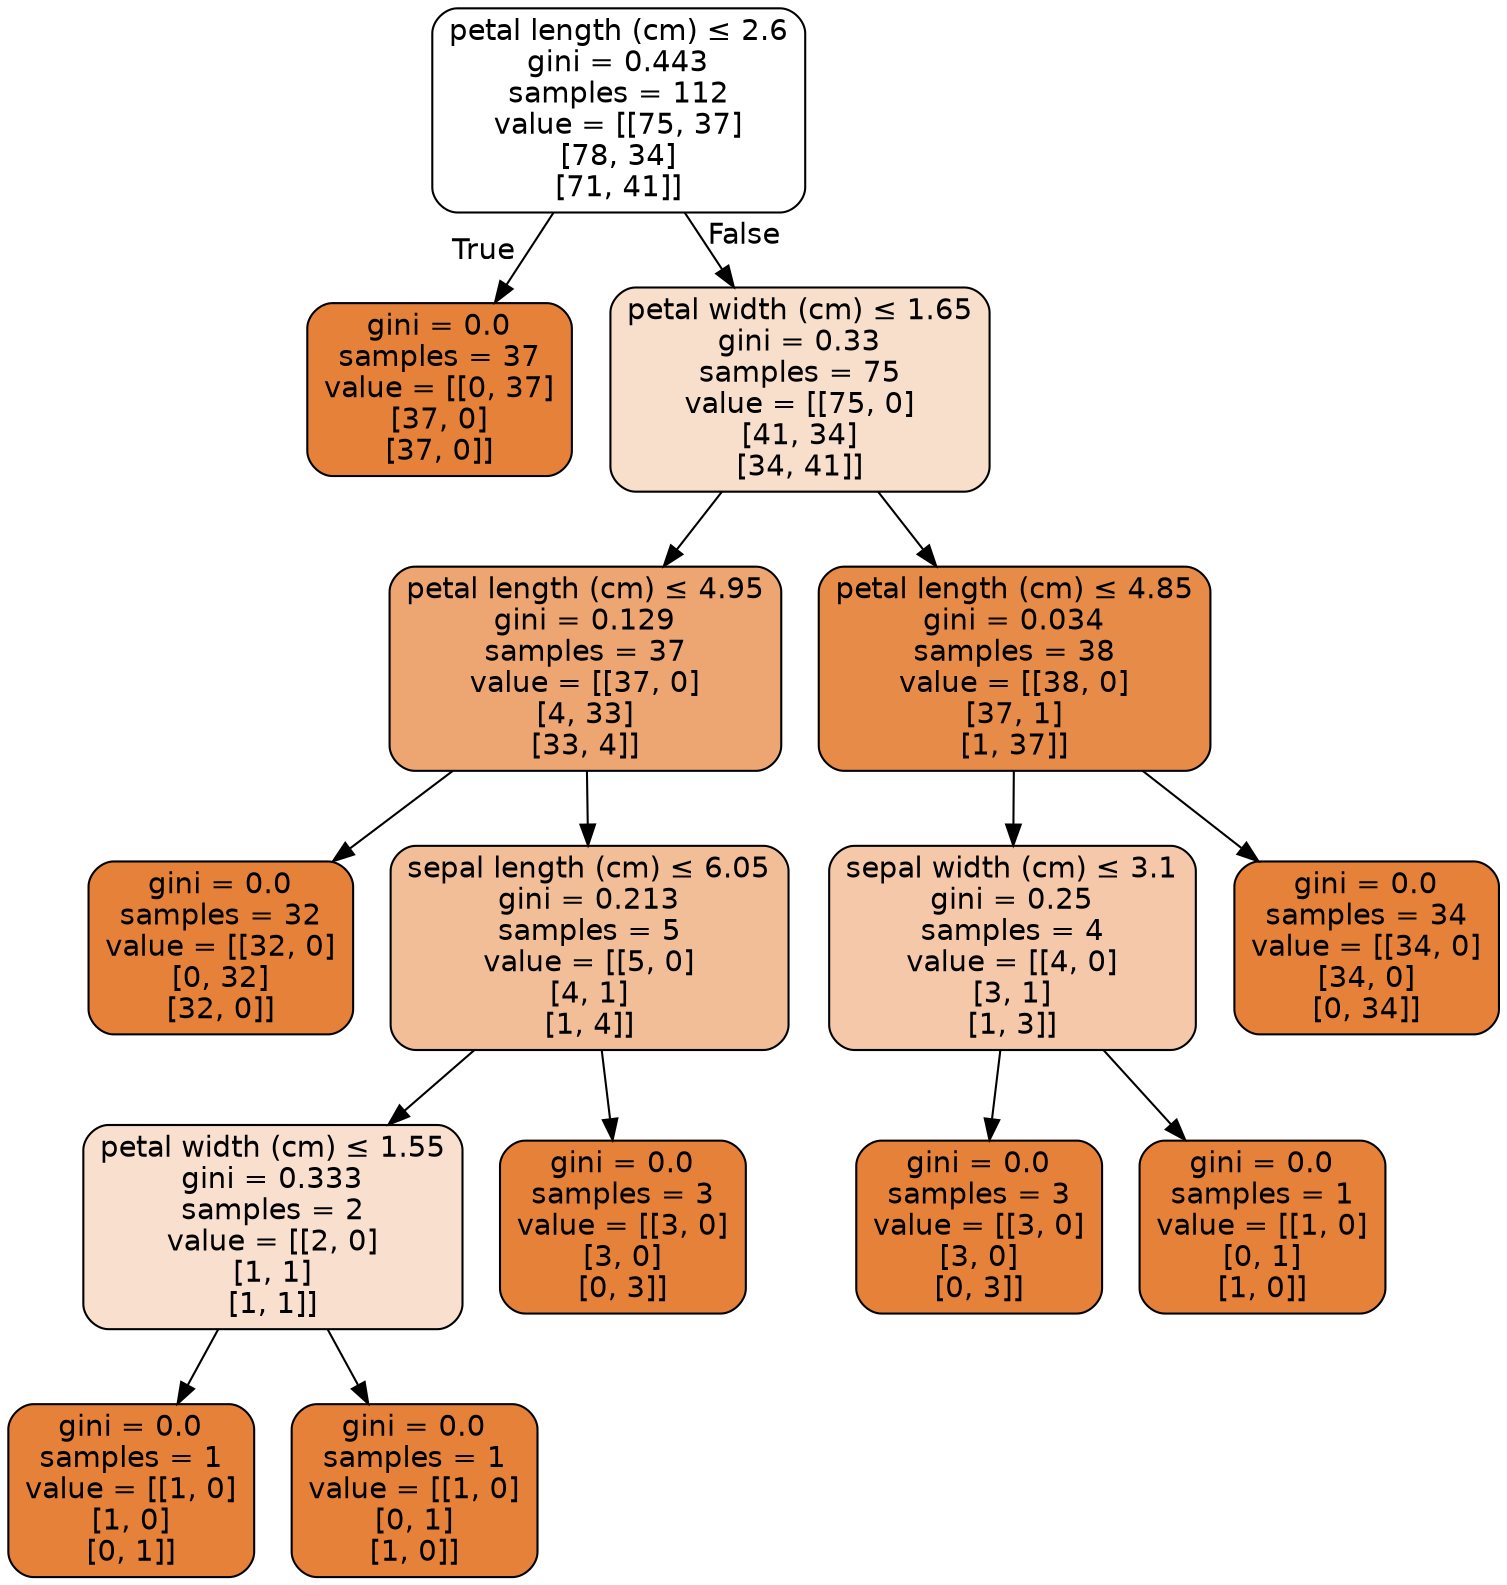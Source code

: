 digraph Tree {
node [shape=box, style="filled, rounded", color="black", fontname=helvetica] ;
edge [fontname=helvetica] ;
0 [label=<petal length (cm) &le; 2.6<br/>gini = 0.443<br/>samples = 112<br/>value = [[75, 37]<br/>[78, 34]<br/>[71, 41]]>, fillcolor="#e5813900"] ;
1 [label=<gini = 0.0<br/>samples = 37<br/>value = [[0, 37]<br/>[37, 0]<br/>[37, 0]]>, fillcolor="#e58139ff"] ;
0 -> 1 [labeldistance=2.5, labelangle=45, headlabel="True"] ;
2 [label=<petal width (cm) &le; 1.65<br/>gini = 0.33<br/>samples = 75<br/>value = [[75, 0]<br/>[41, 34]<br/>[34, 41]]>, fillcolor="#e5813941"] ;
0 -> 2 [labeldistance=2.5, labelangle=-45, headlabel="False"] ;
3 [label=<petal length (cm) &le; 4.95<br/>gini = 0.129<br/>samples = 37<br/>value = [[37, 0]<br/>[4, 33]<br/>[33, 4]]>, fillcolor="#e58139b5"] ;
2 -> 3 ;
4 [label=<gini = 0.0<br/>samples = 32<br/>value = [[32, 0]<br/>[0, 32]<br/>[32, 0]]>, fillcolor="#e58139ff"] ;
3 -> 4 ;
5 [label=<sepal length (cm) &le; 6.05<br/>gini = 0.213<br/>samples = 5<br/>value = [[5, 0]<br/>[4, 1]<br/>[1, 4]]>, fillcolor="#e5813984"] ;
3 -> 5 ;
6 [label=<petal width (cm) &le; 1.55<br/>gini = 0.333<br/>samples = 2<br/>value = [[2, 0]<br/>[1, 1]<br/>[1, 1]]>, fillcolor="#e581393f"] ;
5 -> 6 ;
7 [label=<gini = 0.0<br/>samples = 1<br/>value = [[1, 0]<br/>[1, 0]<br/>[0, 1]]>, fillcolor="#e58139ff"] ;
6 -> 7 ;
8 [label=<gini = 0.0<br/>samples = 1<br/>value = [[1, 0]<br/>[0, 1]<br/>[1, 0]]>, fillcolor="#e58139ff"] ;
6 -> 8 ;
9 [label=<gini = 0.0<br/>samples = 3<br/>value = [[3, 0]<br/>[3, 0]<br/>[0, 3]]>, fillcolor="#e58139ff"] ;
5 -> 9 ;
10 [label=<petal length (cm) &le; 4.85<br/>gini = 0.034<br/>samples = 38<br/>value = [[38, 0]<br/>[37, 1]<br/>[1, 37]]>, fillcolor="#e58139eb"] ;
2 -> 10 ;
11 [label=<sepal width (cm) &le; 3.1<br/>gini = 0.25<br/>samples = 4<br/>value = [[4, 0]<br/>[3, 1]<br/>[1, 3]]>, fillcolor="#e581396f"] ;
10 -> 11 ;
12 [label=<gini = 0.0<br/>samples = 3<br/>value = [[3, 0]<br/>[3, 0]<br/>[0, 3]]>, fillcolor="#e58139ff"] ;
11 -> 12 ;
13 [label=<gini = 0.0<br/>samples = 1<br/>value = [[1, 0]<br/>[0, 1]<br/>[1, 0]]>, fillcolor="#e58139ff"] ;
11 -> 13 ;
14 [label=<gini = 0.0<br/>samples = 34<br/>value = [[34, 0]<br/>[34, 0]<br/>[0, 34]]>, fillcolor="#e58139ff"] ;
10 -> 14 ;
}
